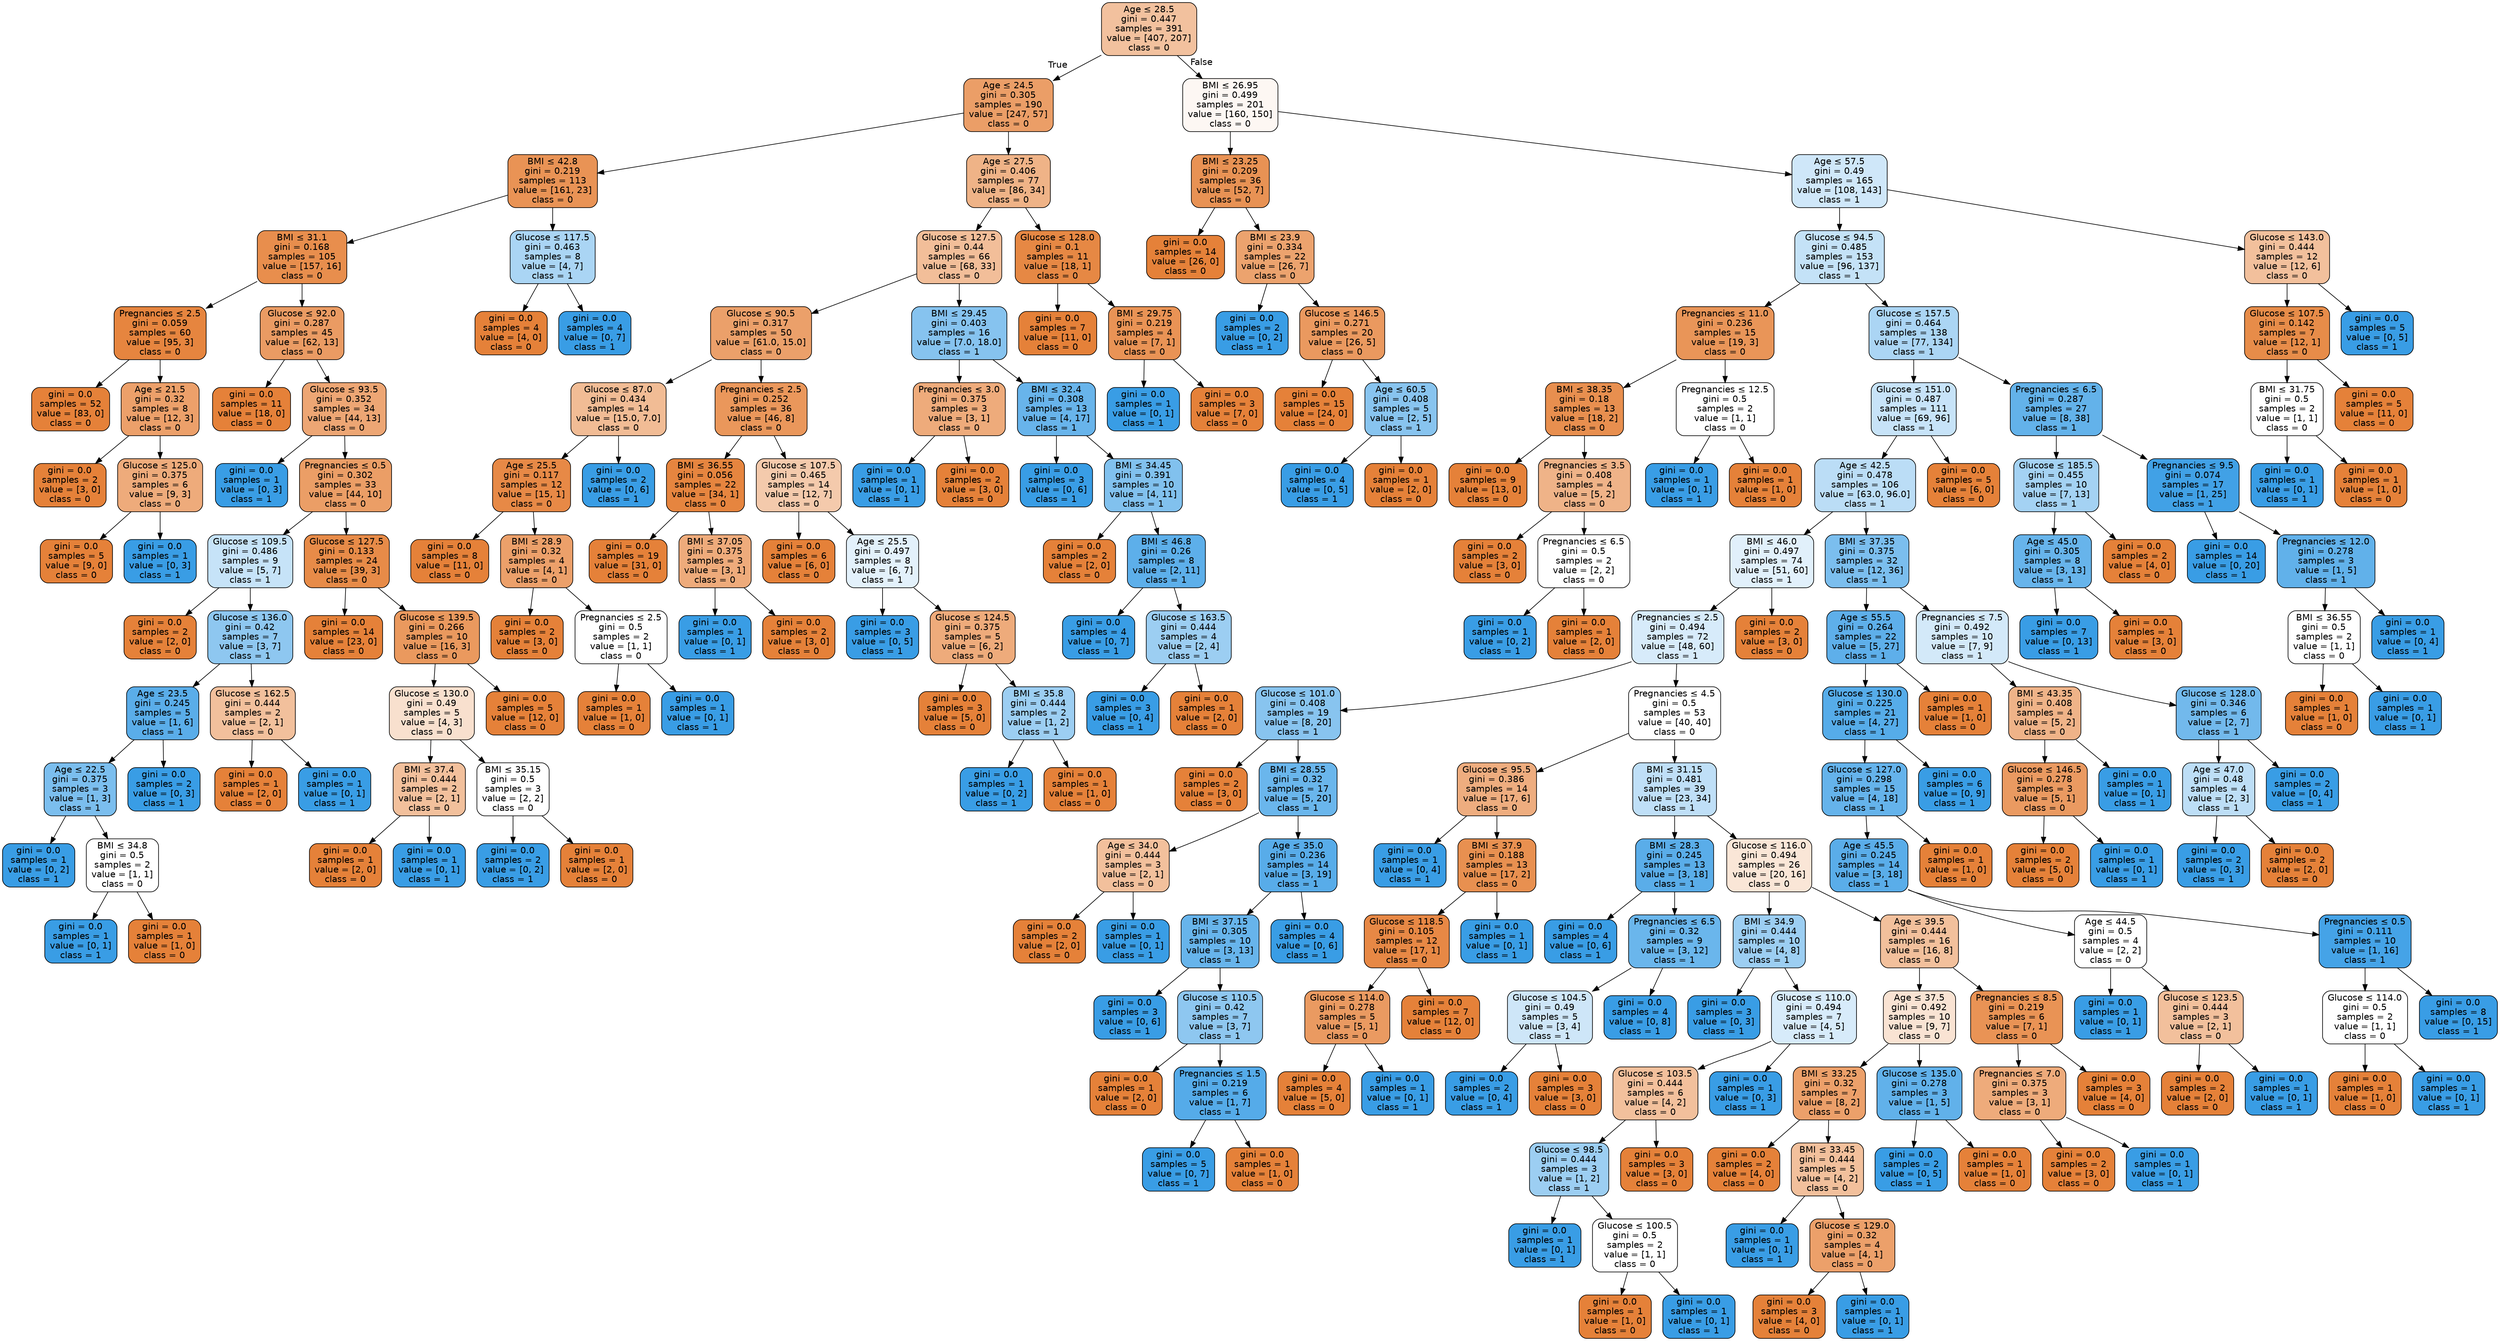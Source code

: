 digraph Tree {
node [shape=box, style="filled, rounded", color="black", fontname="helvetica"] ;
edge [fontname="helvetica"] ;
0 [label=<Age &le; 28.5<br/>gini = 0.447<br/>samples = 391<br/>value = [407, 207]<br/>class = 0>, fillcolor="#f2c19e"] ;
1 [label=<Age &le; 24.5<br/>gini = 0.305<br/>samples = 190<br/>value = [247, 57]<br/>class = 0>, fillcolor="#eb9e67"] ;
0 -> 1 [labeldistance=2.5, labelangle=45, headlabel="True"] ;
2 [label=<BMI &le; 42.8<br/>gini = 0.219<br/>samples = 113<br/>value = [161, 23]<br/>class = 0>, fillcolor="#e99355"] ;
1 -> 2 ;
3 [label=<BMI &le; 31.1<br/>gini = 0.168<br/>samples = 105<br/>value = [157, 16]<br/>class = 0>, fillcolor="#e88e4d"] ;
2 -> 3 ;
4 [label=<Pregnancies &le; 2.5<br/>gini = 0.059<br/>samples = 60<br/>value = [95, 3]<br/>class = 0>, fillcolor="#e6853f"] ;
3 -> 4 ;
5 [label=<gini = 0.0<br/>samples = 52<br/>value = [83, 0]<br/>class = 0>, fillcolor="#e58139"] ;
4 -> 5 ;
6 [label=<Age &le; 21.5<br/>gini = 0.32<br/>samples = 8<br/>value = [12, 3]<br/>class = 0>, fillcolor="#eca06a"] ;
4 -> 6 ;
7 [label=<gini = 0.0<br/>samples = 2<br/>value = [3, 0]<br/>class = 0>, fillcolor="#e58139"] ;
6 -> 7 ;
8 [label=<Glucose &le; 125.0<br/>gini = 0.375<br/>samples = 6<br/>value = [9, 3]<br/>class = 0>, fillcolor="#eeab7b"] ;
6 -> 8 ;
9 [label=<gini = 0.0<br/>samples = 5<br/>value = [9, 0]<br/>class = 0>, fillcolor="#e58139"] ;
8 -> 9 ;
10 [label=<gini = 0.0<br/>samples = 1<br/>value = [0, 3]<br/>class = 1>, fillcolor="#399de5"] ;
8 -> 10 ;
11 [label=<Glucose &le; 92.0<br/>gini = 0.287<br/>samples = 45<br/>value = [62, 13]<br/>class = 0>, fillcolor="#ea9b63"] ;
3 -> 11 ;
12 [label=<gini = 0.0<br/>samples = 11<br/>value = [18, 0]<br/>class = 0>, fillcolor="#e58139"] ;
11 -> 12 ;
13 [label=<Glucose &le; 93.5<br/>gini = 0.352<br/>samples = 34<br/>value = [44, 13]<br/>class = 0>, fillcolor="#eda674"] ;
11 -> 13 ;
14 [label=<gini = 0.0<br/>samples = 1<br/>value = [0, 3]<br/>class = 1>, fillcolor="#399de5"] ;
13 -> 14 ;
15 [label=<Pregnancies &le; 0.5<br/>gini = 0.302<br/>samples = 33<br/>value = [44, 10]<br/>class = 0>, fillcolor="#eb9e66"] ;
13 -> 15 ;
16 [label=<Glucose &le; 109.5<br/>gini = 0.486<br/>samples = 9<br/>value = [5, 7]<br/>class = 1>, fillcolor="#c6e3f8"] ;
15 -> 16 ;
17 [label=<gini = 0.0<br/>samples = 2<br/>value = [2, 0]<br/>class = 0>, fillcolor="#e58139"] ;
16 -> 17 ;
18 [label=<Glucose &le; 136.0<br/>gini = 0.42<br/>samples = 7<br/>value = [3, 7]<br/>class = 1>, fillcolor="#8ec7f0"] ;
16 -> 18 ;
19 [label=<Age &le; 23.5<br/>gini = 0.245<br/>samples = 5<br/>value = [1, 6]<br/>class = 1>, fillcolor="#5aade9"] ;
18 -> 19 ;
20 [label=<Age &le; 22.5<br/>gini = 0.375<br/>samples = 3<br/>value = [1, 3]<br/>class = 1>, fillcolor="#7bbeee"] ;
19 -> 20 ;
21 [label=<gini = 0.0<br/>samples = 1<br/>value = [0, 2]<br/>class = 1>, fillcolor="#399de5"] ;
20 -> 21 ;
22 [label=<BMI &le; 34.8<br/>gini = 0.5<br/>samples = 2<br/>value = [1, 1]<br/>class = 0>, fillcolor="#ffffff"] ;
20 -> 22 ;
23 [label=<gini = 0.0<br/>samples = 1<br/>value = [0, 1]<br/>class = 1>, fillcolor="#399de5"] ;
22 -> 23 ;
24 [label=<gini = 0.0<br/>samples = 1<br/>value = [1, 0]<br/>class = 0>, fillcolor="#e58139"] ;
22 -> 24 ;
25 [label=<gini = 0.0<br/>samples = 2<br/>value = [0, 3]<br/>class = 1>, fillcolor="#399de5"] ;
19 -> 25 ;
26 [label=<Glucose &le; 162.5<br/>gini = 0.444<br/>samples = 2<br/>value = [2, 1]<br/>class = 0>, fillcolor="#f2c09c"] ;
18 -> 26 ;
27 [label=<gini = 0.0<br/>samples = 1<br/>value = [2, 0]<br/>class = 0>, fillcolor="#e58139"] ;
26 -> 27 ;
28 [label=<gini = 0.0<br/>samples = 1<br/>value = [0, 1]<br/>class = 1>, fillcolor="#399de5"] ;
26 -> 28 ;
29 [label=<Glucose &le; 127.5<br/>gini = 0.133<br/>samples = 24<br/>value = [39, 3]<br/>class = 0>, fillcolor="#e78b48"] ;
15 -> 29 ;
30 [label=<gini = 0.0<br/>samples = 14<br/>value = [23, 0]<br/>class = 0>, fillcolor="#e58139"] ;
29 -> 30 ;
31 [label=<Glucose &le; 139.5<br/>gini = 0.266<br/>samples = 10<br/>value = [16, 3]<br/>class = 0>, fillcolor="#ea995e"] ;
29 -> 31 ;
32 [label=<Glucose &le; 130.0<br/>gini = 0.49<br/>samples = 5<br/>value = [4, 3]<br/>class = 0>, fillcolor="#f8e0ce"] ;
31 -> 32 ;
33 [label=<BMI &le; 37.4<br/>gini = 0.444<br/>samples = 2<br/>value = [2, 1]<br/>class = 0>, fillcolor="#f2c09c"] ;
32 -> 33 ;
34 [label=<gini = 0.0<br/>samples = 1<br/>value = [2, 0]<br/>class = 0>, fillcolor="#e58139"] ;
33 -> 34 ;
35 [label=<gini = 0.0<br/>samples = 1<br/>value = [0, 1]<br/>class = 1>, fillcolor="#399de5"] ;
33 -> 35 ;
36 [label=<BMI &le; 35.15<br/>gini = 0.5<br/>samples = 3<br/>value = [2, 2]<br/>class = 0>, fillcolor="#ffffff"] ;
32 -> 36 ;
37 [label=<gini = 0.0<br/>samples = 2<br/>value = [0, 2]<br/>class = 1>, fillcolor="#399de5"] ;
36 -> 37 ;
38 [label=<gini = 0.0<br/>samples = 1<br/>value = [2, 0]<br/>class = 0>, fillcolor="#e58139"] ;
36 -> 38 ;
39 [label=<gini = 0.0<br/>samples = 5<br/>value = [12, 0]<br/>class = 0>, fillcolor="#e58139"] ;
31 -> 39 ;
40 [label=<Glucose &le; 117.5<br/>gini = 0.463<br/>samples = 8<br/>value = [4, 7]<br/>class = 1>, fillcolor="#aad5f4"] ;
2 -> 40 ;
41 [label=<gini = 0.0<br/>samples = 4<br/>value = [4, 0]<br/>class = 0>, fillcolor="#e58139"] ;
40 -> 41 ;
42 [label=<gini = 0.0<br/>samples = 4<br/>value = [0, 7]<br/>class = 1>, fillcolor="#399de5"] ;
40 -> 42 ;
43 [label=<Age &le; 27.5<br/>gini = 0.406<br/>samples = 77<br/>value = [86, 34]<br/>class = 0>, fillcolor="#efb387"] ;
1 -> 43 ;
44 [label=<Glucose &le; 127.5<br/>gini = 0.44<br/>samples = 66<br/>value = [68, 33]<br/>class = 0>, fillcolor="#f2be99"] ;
43 -> 44 ;
45 [label=<Glucose &le; 90.5<br/>gini = 0.317<br/>samples = 50<br/>value = [61.0, 15.0]<br/>class = 0>, fillcolor="#eba06a"] ;
44 -> 45 ;
46 [label=<Glucose &le; 87.0<br/>gini = 0.434<br/>samples = 14<br/>value = [15.0, 7.0]<br/>class = 0>, fillcolor="#f1bc95"] ;
45 -> 46 ;
47 [label=<Age &le; 25.5<br/>gini = 0.117<br/>samples = 12<br/>value = [15, 1]<br/>class = 0>, fillcolor="#e78946"] ;
46 -> 47 ;
48 [label=<gini = 0.0<br/>samples = 8<br/>value = [11, 0]<br/>class = 0>, fillcolor="#e58139"] ;
47 -> 48 ;
49 [label=<BMI &le; 28.9<br/>gini = 0.32<br/>samples = 4<br/>value = [4, 1]<br/>class = 0>, fillcolor="#eca06a"] ;
47 -> 49 ;
50 [label=<gini = 0.0<br/>samples = 2<br/>value = [3, 0]<br/>class = 0>, fillcolor="#e58139"] ;
49 -> 50 ;
51 [label=<Pregnancies &le; 2.5<br/>gini = 0.5<br/>samples = 2<br/>value = [1, 1]<br/>class = 0>, fillcolor="#ffffff"] ;
49 -> 51 ;
52 [label=<gini = 0.0<br/>samples = 1<br/>value = [1, 0]<br/>class = 0>, fillcolor="#e58139"] ;
51 -> 52 ;
53 [label=<gini = 0.0<br/>samples = 1<br/>value = [0, 1]<br/>class = 1>, fillcolor="#399de5"] ;
51 -> 53 ;
54 [label=<gini = 0.0<br/>samples = 2<br/>value = [0, 6]<br/>class = 1>, fillcolor="#399de5"] ;
46 -> 54 ;
55 [label=<Pregnancies &le; 2.5<br/>gini = 0.252<br/>samples = 36<br/>value = [46, 8]<br/>class = 0>, fillcolor="#ea975b"] ;
45 -> 55 ;
56 [label=<BMI &le; 36.55<br/>gini = 0.056<br/>samples = 22<br/>value = [34, 1]<br/>class = 0>, fillcolor="#e6853f"] ;
55 -> 56 ;
57 [label=<gini = 0.0<br/>samples = 19<br/>value = [31, 0]<br/>class = 0>, fillcolor="#e58139"] ;
56 -> 57 ;
58 [label=<BMI &le; 37.05<br/>gini = 0.375<br/>samples = 3<br/>value = [3, 1]<br/>class = 0>, fillcolor="#eeab7b"] ;
56 -> 58 ;
59 [label=<gini = 0.0<br/>samples = 1<br/>value = [0, 1]<br/>class = 1>, fillcolor="#399de5"] ;
58 -> 59 ;
60 [label=<gini = 0.0<br/>samples = 2<br/>value = [3, 0]<br/>class = 0>, fillcolor="#e58139"] ;
58 -> 60 ;
61 [label=<Glucose &le; 107.5<br/>gini = 0.465<br/>samples = 14<br/>value = [12, 7]<br/>class = 0>, fillcolor="#f4caac"] ;
55 -> 61 ;
62 [label=<gini = 0.0<br/>samples = 6<br/>value = [6, 0]<br/>class = 0>, fillcolor="#e58139"] ;
61 -> 62 ;
63 [label=<Age &le; 25.5<br/>gini = 0.497<br/>samples = 8<br/>value = [6, 7]<br/>class = 1>, fillcolor="#e3f1fb"] ;
61 -> 63 ;
64 [label=<gini = 0.0<br/>samples = 3<br/>value = [0, 5]<br/>class = 1>, fillcolor="#399de5"] ;
63 -> 64 ;
65 [label=<Glucose &le; 124.5<br/>gini = 0.375<br/>samples = 5<br/>value = [6, 2]<br/>class = 0>, fillcolor="#eeab7b"] ;
63 -> 65 ;
66 [label=<gini = 0.0<br/>samples = 3<br/>value = [5, 0]<br/>class = 0>, fillcolor="#e58139"] ;
65 -> 66 ;
67 [label=<BMI &le; 35.8<br/>gini = 0.444<br/>samples = 2<br/>value = [1, 2]<br/>class = 1>, fillcolor="#9ccef2"] ;
65 -> 67 ;
68 [label=<gini = 0.0<br/>samples = 1<br/>value = [0, 2]<br/>class = 1>, fillcolor="#399de5"] ;
67 -> 68 ;
69 [label=<gini = 0.0<br/>samples = 1<br/>value = [1, 0]<br/>class = 0>, fillcolor="#e58139"] ;
67 -> 69 ;
70 [label=<BMI &le; 29.45<br/>gini = 0.403<br/>samples = 16<br/>value = [7.0, 18.0]<br/>class = 1>, fillcolor="#86c3ef"] ;
44 -> 70 ;
71 [label=<Pregnancies &le; 3.0<br/>gini = 0.375<br/>samples = 3<br/>value = [3, 1]<br/>class = 0>, fillcolor="#eeab7b"] ;
70 -> 71 ;
72 [label=<gini = 0.0<br/>samples = 1<br/>value = [0, 1]<br/>class = 1>, fillcolor="#399de5"] ;
71 -> 72 ;
73 [label=<gini = 0.0<br/>samples = 2<br/>value = [3, 0]<br/>class = 0>, fillcolor="#e58139"] ;
71 -> 73 ;
74 [label=<BMI &le; 32.4<br/>gini = 0.308<br/>samples = 13<br/>value = [4, 17]<br/>class = 1>, fillcolor="#68b4eb"] ;
70 -> 74 ;
75 [label=<gini = 0.0<br/>samples = 3<br/>value = [0, 6]<br/>class = 1>, fillcolor="#399de5"] ;
74 -> 75 ;
76 [label=<BMI &le; 34.45<br/>gini = 0.391<br/>samples = 10<br/>value = [4, 11]<br/>class = 1>, fillcolor="#81c1ee"] ;
74 -> 76 ;
77 [label=<gini = 0.0<br/>samples = 2<br/>value = [2, 0]<br/>class = 0>, fillcolor="#e58139"] ;
76 -> 77 ;
78 [label=<BMI &le; 46.8<br/>gini = 0.26<br/>samples = 8<br/>value = [2, 11]<br/>class = 1>, fillcolor="#5dafea"] ;
76 -> 78 ;
79 [label=<gini = 0.0<br/>samples = 4<br/>value = [0, 7]<br/>class = 1>, fillcolor="#399de5"] ;
78 -> 79 ;
80 [label=<Glucose &le; 163.5<br/>gini = 0.444<br/>samples = 4<br/>value = [2, 4]<br/>class = 1>, fillcolor="#9ccef2"] ;
78 -> 80 ;
81 [label=<gini = 0.0<br/>samples = 3<br/>value = [0, 4]<br/>class = 1>, fillcolor="#399de5"] ;
80 -> 81 ;
82 [label=<gini = 0.0<br/>samples = 1<br/>value = [2, 0]<br/>class = 0>, fillcolor="#e58139"] ;
80 -> 82 ;
83 [label=<Glucose &le; 128.0<br/>gini = 0.1<br/>samples = 11<br/>value = [18, 1]<br/>class = 0>, fillcolor="#e68844"] ;
43 -> 83 ;
84 [label=<gini = 0.0<br/>samples = 7<br/>value = [11, 0]<br/>class = 0>, fillcolor="#e58139"] ;
83 -> 84 ;
85 [label=<BMI &le; 29.75<br/>gini = 0.219<br/>samples = 4<br/>value = [7, 1]<br/>class = 0>, fillcolor="#e99355"] ;
83 -> 85 ;
86 [label=<gini = 0.0<br/>samples = 1<br/>value = [0, 1]<br/>class = 1>, fillcolor="#399de5"] ;
85 -> 86 ;
87 [label=<gini = 0.0<br/>samples = 3<br/>value = [7, 0]<br/>class = 0>, fillcolor="#e58139"] ;
85 -> 87 ;
88 [label=<BMI &le; 26.95<br/>gini = 0.499<br/>samples = 201<br/>value = [160, 150]<br/>class = 0>, fillcolor="#fdf7f3"] ;
0 -> 88 [labeldistance=2.5, labelangle=-45, headlabel="False"] ;
89 [label=<BMI &le; 23.25<br/>gini = 0.209<br/>samples = 36<br/>value = [52, 7]<br/>class = 0>, fillcolor="#e89254"] ;
88 -> 89 ;
90 [label=<gini = 0.0<br/>samples = 14<br/>value = [26, 0]<br/>class = 0>, fillcolor="#e58139"] ;
89 -> 90 ;
91 [label=<BMI &le; 23.9<br/>gini = 0.334<br/>samples = 22<br/>value = [26, 7]<br/>class = 0>, fillcolor="#eca36e"] ;
89 -> 91 ;
92 [label=<gini = 0.0<br/>samples = 2<br/>value = [0, 2]<br/>class = 1>, fillcolor="#399de5"] ;
91 -> 92 ;
93 [label=<Glucose &le; 146.5<br/>gini = 0.271<br/>samples = 20<br/>value = [26, 5]<br/>class = 0>, fillcolor="#ea995f"] ;
91 -> 93 ;
94 [label=<gini = 0.0<br/>samples = 15<br/>value = [24, 0]<br/>class = 0>, fillcolor="#e58139"] ;
93 -> 94 ;
95 [label=<Age &le; 60.5<br/>gini = 0.408<br/>samples = 5<br/>value = [2, 5]<br/>class = 1>, fillcolor="#88c4ef"] ;
93 -> 95 ;
96 [label=<gini = 0.0<br/>samples = 4<br/>value = [0, 5]<br/>class = 1>, fillcolor="#399de5"] ;
95 -> 96 ;
97 [label=<gini = 0.0<br/>samples = 1<br/>value = [2, 0]<br/>class = 0>, fillcolor="#e58139"] ;
95 -> 97 ;
98 [label=<Age &le; 57.5<br/>gini = 0.49<br/>samples = 165<br/>value = [108, 143]<br/>class = 1>, fillcolor="#cfe7f9"] ;
88 -> 98 ;
99 [label=<Glucose &le; 94.5<br/>gini = 0.485<br/>samples = 153<br/>value = [96, 137]<br/>class = 1>, fillcolor="#c4e2f7"] ;
98 -> 99 ;
100 [label=<Pregnancies &le; 11.0<br/>gini = 0.236<br/>samples = 15<br/>value = [19, 3]<br/>class = 0>, fillcolor="#e99558"] ;
99 -> 100 ;
101 [label=<BMI &le; 38.35<br/>gini = 0.18<br/>samples = 13<br/>value = [18, 2]<br/>class = 0>, fillcolor="#e88f4f"] ;
100 -> 101 ;
102 [label=<gini = 0.0<br/>samples = 9<br/>value = [13, 0]<br/>class = 0>, fillcolor="#e58139"] ;
101 -> 102 ;
103 [label=<Pregnancies &le; 3.5<br/>gini = 0.408<br/>samples = 4<br/>value = [5, 2]<br/>class = 0>, fillcolor="#efb388"] ;
101 -> 103 ;
104 [label=<gini = 0.0<br/>samples = 2<br/>value = [3, 0]<br/>class = 0>, fillcolor="#e58139"] ;
103 -> 104 ;
105 [label=<Pregnancies &le; 6.5<br/>gini = 0.5<br/>samples = 2<br/>value = [2, 2]<br/>class = 0>, fillcolor="#ffffff"] ;
103 -> 105 ;
106 [label=<gini = 0.0<br/>samples = 1<br/>value = [0, 2]<br/>class = 1>, fillcolor="#399de5"] ;
105 -> 106 ;
107 [label=<gini = 0.0<br/>samples = 1<br/>value = [2, 0]<br/>class = 0>, fillcolor="#e58139"] ;
105 -> 107 ;
108 [label=<Pregnancies &le; 12.5<br/>gini = 0.5<br/>samples = 2<br/>value = [1, 1]<br/>class = 0>, fillcolor="#ffffff"] ;
100 -> 108 ;
109 [label=<gini = 0.0<br/>samples = 1<br/>value = [0, 1]<br/>class = 1>, fillcolor="#399de5"] ;
108 -> 109 ;
110 [label=<gini = 0.0<br/>samples = 1<br/>value = [1, 0]<br/>class = 0>, fillcolor="#e58139"] ;
108 -> 110 ;
111 [label=<Glucose &le; 157.5<br/>gini = 0.464<br/>samples = 138<br/>value = [77, 134]<br/>class = 1>, fillcolor="#abd5f4"] ;
99 -> 111 ;
112 [label=<Glucose &le; 151.0<br/>gini = 0.487<br/>samples = 111<br/>value = [69, 96]<br/>class = 1>, fillcolor="#c7e3f8"] ;
111 -> 112 ;
113 [label=<Age &le; 42.5<br/>gini = 0.478<br/>samples = 106<br/>value = [63.0, 96.0]<br/>class = 1>, fillcolor="#bbddf6"] ;
112 -> 113 ;
114 [label=<BMI &le; 46.0<br/>gini = 0.497<br/>samples = 74<br/>value = [51, 60]<br/>class = 1>, fillcolor="#e1f0fb"] ;
113 -> 114 ;
115 [label=<Pregnancies &le; 2.5<br/>gini = 0.494<br/>samples = 72<br/>value = [48, 60]<br/>class = 1>, fillcolor="#d7ebfa"] ;
114 -> 115 ;
116 [label=<Glucose &le; 101.0<br/>gini = 0.408<br/>samples = 19<br/>value = [8, 20]<br/>class = 1>, fillcolor="#88c4ef"] ;
115 -> 116 ;
117 [label=<gini = 0.0<br/>samples = 2<br/>value = [3, 0]<br/>class = 0>, fillcolor="#e58139"] ;
116 -> 117 ;
118 [label=<BMI &le; 28.55<br/>gini = 0.32<br/>samples = 17<br/>value = [5, 20]<br/>class = 1>, fillcolor="#6ab6ec"] ;
116 -> 118 ;
119 [label=<Age &le; 34.0<br/>gini = 0.444<br/>samples = 3<br/>value = [2, 1]<br/>class = 0>, fillcolor="#f2c09c"] ;
118 -> 119 ;
120 [label=<gini = 0.0<br/>samples = 2<br/>value = [2, 0]<br/>class = 0>, fillcolor="#e58139"] ;
119 -> 120 ;
121 [label=<gini = 0.0<br/>samples = 1<br/>value = [0, 1]<br/>class = 1>, fillcolor="#399de5"] ;
119 -> 121 ;
122 [label=<Age &le; 35.0<br/>gini = 0.236<br/>samples = 14<br/>value = [3, 19]<br/>class = 1>, fillcolor="#58ace9"] ;
118 -> 122 ;
123 [label=<BMI &le; 37.15<br/>gini = 0.305<br/>samples = 10<br/>value = [3, 13]<br/>class = 1>, fillcolor="#67b4eb"] ;
122 -> 123 ;
124 [label=<gini = 0.0<br/>samples = 3<br/>value = [0, 6]<br/>class = 1>, fillcolor="#399de5"] ;
123 -> 124 ;
125 [label=<Glucose &le; 110.5<br/>gini = 0.42<br/>samples = 7<br/>value = [3, 7]<br/>class = 1>, fillcolor="#8ec7f0"] ;
123 -> 125 ;
126 [label=<gini = 0.0<br/>samples = 1<br/>value = [2, 0]<br/>class = 0>, fillcolor="#e58139"] ;
125 -> 126 ;
127 [label=<Pregnancies &le; 1.5<br/>gini = 0.219<br/>samples = 6<br/>value = [1, 7]<br/>class = 1>, fillcolor="#55abe9"] ;
125 -> 127 ;
128 [label=<gini = 0.0<br/>samples = 5<br/>value = [0, 7]<br/>class = 1>, fillcolor="#399de5"] ;
127 -> 128 ;
129 [label=<gini = 0.0<br/>samples = 1<br/>value = [1, 0]<br/>class = 0>, fillcolor="#e58139"] ;
127 -> 129 ;
130 [label=<gini = 0.0<br/>samples = 4<br/>value = [0, 6]<br/>class = 1>, fillcolor="#399de5"] ;
122 -> 130 ;
131 [label=<Pregnancies &le; 4.5<br/>gini = 0.5<br/>samples = 53<br/>value = [40, 40]<br/>class = 0>, fillcolor="#ffffff"] ;
115 -> 131 ;
132 [label=<Glucose &le; 95.5<br/>gini = 0.386<br/>samples = 14<br/>value = [17, 6]<br/>class = 0>, fillcolor="#eead7f"] ;
131 -> 132 ;
133 [label=<gini = 0.0<br/>samples = 1<br/>value = [0, 4]<br/>class = 1>, fillcolor="#399de5"] ;
132 -> 133 ;
134 [label=<BMI &le; 37.9<br/>gini = 0.188<br/>samples = 13<br/>value = [17, 2]<br/>class = 0>, fillcolor="#e89050"] ;
132 -> 134 ;
135 [label=<Glucose &le; 118.5<br/>gini = 0.105<br/>samples = 12<br/>value = [17, 1]<br/>class = 0>, fillcolor="#e78845"] ;
134 -> 135 ;
136 [label=<Glucose &le; 114.0<br/>gini = 0.278<br/>samples = 5<br/>value = [5, 1]<br/>class = 0>, fillcolor="#ea9a61"] ;
135 -> 136 ;
137 [label=<gini = 0.0<br/>samples = 4<br/>value = [5, 0]<br/>class = 0>, fillcolor="#e58139"] ;
136 -> 137 ;
138 [label=<gini = 0.0<br/>samples = 1<br/>value = [0, 1]<br/>class = 1>, fillcolor="#399de5"] ;
136 -> 138 ;
139 [label=<gini = 0.0<br/>samples = 7<br/>value = [12, 0]<br/>class = 0>, fillcolor="#e58139"] ;
135 -> 139 ;
140 [label=<gini = 0.0<br/>samples = 1<br/>value = [0, 1]<br/>class = 1>, fillcolor="#399de5"] ;
134 -> 140 ;
141 [label=<BMI &le; 31.15<br/>gini = 0.481<br/>samples = 39<br/>value = [23, 34]<br/>class = 1>, fillcolor="#bfdff7"] ;
131 -> 141 ;
142 [label=<BMI &le; 28.3<br/>gini = 0.245<br/>samples = 13<br/>value = [3, 18]<br/>class = 1>, fillcolor="#5aade9"] ;
141 -> 142 ;
143 [label=<gini = 0.0<br/>samples = 4<br/>value = [0, 6]<br/>class = 1>, fillcolor="#399de5"] ;
142 -> 143 ;
144 [label=<Pregnancies &le; 6.5<br/>gini = 0.32<br/>samples = 9<br/>value = [3, 12]<br/>class = 1>, fillcolor="#6ab6ec"] ;
142 -> 144 ;
145 [label=<Glucose &le; 104.5<br/>gini = 0.49<br/>samples = 5<br/>value = [3, 4]<br/>class = 1>, fillcolor="#cee6f8"] ;
144 -> 145 ;
146 [label=<gini = 0.0<br/>samples = 2<br/>value = [0, 4]<br/>class = 1>, fillcolor="#399de5"] ;
145 -> 146 ;
147 [label=<gini = 0.0<br/>samples = 3<br/>value = [3, 0]<br/>class = 0>, fillcolor="#e58139"] ;
145 -> 147 ;
148 [label=<gini = 0.0<br/>samples = 4<br/>value = [0, 8]<br/>class = 1>, fillcolor="#399de5"] ;
144 -> 148 ;
149 [label=<Glucose &le; 116.0<br/>gini = 0.494<br/>samples = 26<br/>value = [20, 16]<br/>class = 0>, fillcolor="#fae6d7"] ;
141 -> 149 ;
150 [label=<BMI &le; 34.9<br/>gini = 0.444<br/>samples = 10<br/>value = [4, 8]<br/>class = 1>, fillcolor="#9ccef2"] ;
149 -> 150 ;
151 [label=<gini = 0.0<br/>samples = 3<br/>value = [0, 3]<br/>class = 1>, fillcolor="#399de5"] ;
150 -> 151 ;
152 [label=<Glucose &le; 110.0<br/>gini = 0.494<br/>samples = 7<br/>value = [4, 5]<br/>class = 1>, fillcolor="#d7ebfa"] ;
150 -> 152 ;
153 [label=<Glucose &le; 103.5<br/>gini = 0.444<br/>samples = 6<br/>value = [4, 2]<br/>class = 0>, fillcolor="#f2c09c"] ;
152 -> 153 ;
154 [label=<Glucose &le; 98.5<br/>gini = 0.444<br/>samples = 3<br/>value = [1, 2]<br/>class = 1>, fillcolor="#9ccef2"] ;
153 -> 154 ;
155 [label=<gini = 0.0<br/>samples = 1<br/>value = [0, 1]<br/>class = 1>, fillcolor="#399de5"] ;
154 -> 155 ;
156 [label=<Glucose &le; 100.5<br/>gini = 0.5<br/>samples = 2<br/>value = [1, 1]<br/>class = 0>, fillcolor="#ffffff"] ;
154 -> 156 ;
157 [label=<gini = 0.0<br/>samples = 1<br/>value = [1, 0]<br/>class = 0>, fillcolor="#e58139"] ;
156 -> 157 ;
158 [label=<gini = 0.0<br/>samples = 1<br/>value = [0, 1]<br/>class = 1>, fillcolor="#399de5"] ;
156 -> 158 ;
159 [label=<gini = 0.0<br/>samples = 3<br/>value = [3, 0]<br/>class = 0>, fillcolor="#e58139"] ;
153 -> 159 ;
160 [label=<gini = 0.0<br/>samples = 1<br/>value = [0, 3]<br/>class = 1>, fillcolor="#399de5"] ;
152 -> 160 ;
161 [label=<Age &le; 39.5<br/>gini = 0.444<br/>samples = 16<br/>value = [16, 8]<br/>class = 0>, fillcolor="#f2c09c"] ;
149 -> 161 ;
162 [label=<Age &le; 37.5<br/>gini = 0.492<br/>samples = 10<br/>value = [9, 7]<br/>class = 0>, fillcolor="#f9e3d3"] ;
161 -> 162 ;
163 [label=<BMI &le; 33.25<br/>gini = 0.32<br/>samples = 7<br/>value = [8, 2]<br/>class = 0>, fillcolor="#eca06a"] ;
162 -> 163 ;
164 [label=<gini = 0.0<br/>samples = 2<br/>value = [4, 0]<br/>class = 0>, fillcolor="#e58139"] ;
163 -> 164 ;
165 [label=<BMI &le; 33.45<br/>gini = 0.444<br/>samples = 5<br/>value = [4, 2]<br/>class = 0>, fillcolor="#f2c09c"] ;
163 -> 165 ;
166 [label=<gini = 0.0<br/>samples = 1<br/>value = [0, 1]<br/>class = 1>, fillcolor="#399de5"] ;
165 -> 166 ;
167 [label=<Glucose &le; 129.0<br/>gini = 0.32<br/>samples = 4<br/>value = [4, 1]<br/>class = 0>, fillcolor="#eca06a"] ;
165 -> 167 ;
168 [label=<gini = 0.0<br/>samples = 3<br/>value = [4, 0]<br/>class = 0>, fillcolor="#e58139"] ;
167 -> 168 ;
169 [label=<gini = 0.0<br/>samples = 1<br/>value = [0, 1]<br/>class = 1>, fillcolor="#399de5"] ;
167 -> 169 ;
170 [label=<Glucose &le; 135.0<br/>gini = 0.278<br/>samples = 3<br/>value = [1, 5]<br/>class = 1>, fillcolor="#61b1ea"] ;
162 -> 170 ;
171 [label=<gini = 0.0<br/>samples = 2<br/>value = [0, 5]<br/>class = 1>, fillcolor="#399de5"] ;
170 -> 171 ;
172 [label=<gini = 0.0<br/>samples = 1<br/>value = [1, 0]<br/>class = 0>, fillcolor="#e58139"] ;
170 -> 172 ;
173 [label=<Pregnancies &le; 8.5<br/>gini = 0.219<br/>samples = 6<br/>value = [7, 1]<br/>class = 0>, fillcolor="#e99355"] ;
161 -> 173 ;
174 [label=<Pregnancies &le; 7.0<br/>gini = 0.375<br/>samples = 3<br/>value = [3, 1]<br/>class = 0>, fillcolor="#eeab7b"] ;
173 -> 174 ;
175 [label=<gini = 0.0<br/>samples = 2<br/>value = [3, 0]<br/>class = 0>, fillcolor="#e58139"] ;
174 -> 175 ;
176 [label=<gini = 0.0<br/>samples = 1<br/>value = [0, 1]<br/>class = 1>, fillcolor="#399de5"] ;
174 -> 176 ;
177 [label=<gini = 0.0<br/>samples = 3<br/>value = [4, 0]<br/>class = 0>, fillcolor="#e58139"] ;
173 -> 177 ;
178 [label=<gini = 0.0<br/>samples = 2<br/>value = [3, 0]<br/>class = 0>, fillcolor="#e58139"] ;
114 -> 178 ;
179 [label=<BMI &le; 37.35<br/>gini = 0.375<br/>samples = 32<br/>value = [12, 36]<br/>class = 1>, fillcolor="#7bbeee"] ;
113 -> 179 ;
180 [label=<Age &le; 55.5<br/>gini = 0.264<br/>samples = 22<br/>value = [5, 27]<br/>class = 1>, fillcolor="#5eafea"] ;
179 -> 180 ;
181 [label=<Glucose &le; 130.0<br/>gini = 0.225<br/>samples = 21<br/>value = [4, 27]<br/>class = 1>, fillcolor="#56ace9"] ;
180 -> 181 ;
182 [label=<Glucose &le; 127.0<br/>gini = 0.298<br/>samples = 15<br/>value = [4, 18]<br/>class = 1>, fillcolor="#65b3eb"] ;
181 -> 182 ;
183 [label=<Age &le; 45.5<br/>gini = 0.245<br/>samples = 14<br/>value = [3, 18]<br/>class = 1>, fillcolor="#5aade9"] ;
182 -> 183 ;
184 [label=<Age &le; 44.5<br/>gini = 0.5<br/>samples = 4<br/>value = [2, 2]<br/>class = 0>, fillcolor="#ffffff"] ;
183 -> 184 ;
185 [label=<gini = 0.0<br/>samples = 1<br/>value = [0, 1]<br/>class = 1>, fillcolor="#399de5"] ;
184 -> 185 ;
186 [label=<Glucose &le; 123.5<br/>gini = 0.444<br/>samples = 3<br/>value = [2, 1]<br/>class = 0>, fillcolor="#f2c09c"] ;
184 -> 186 ;
187 [label=<gini = 0.0<br/>samples = 2<br/>value = [2, 0]<br/>class = 0>, fillcolor="#e58139"] ;
186 -> 187 ;
188 [label=<gini = 0.0<br/>samples = 1<br/>value = [0, 1]<br/>class = 1>, fillcolor="#399de5"] ;
186 -> 188 ;
189 [label=<Pregnancies &le; 0.5<br/>gini = 0.111<br/>samples = 10<br/>value = [1, 16]<br/>class = 1>, fillcolor="#45a3e7"] ;
183 -> 189 ;
190 [label=<Glucose &le; 114.0<br/>gini = 0.5<br/>samples = 2<br/>value = [1, 1]<br/>class = 0>, fillcolor="#ffffff"] ;
189 -> 190 ;
191 [label=<gini = 0.0<br/>samples = 1<br/>value = [1, 0]<br/>class = 0>, fillcolor="#e58139"] ;
190 -> 191 ;
192 [label=<gini = 0.0<br/>samples = 1<br/>value = [0, 1]<br/>class = 1>, fillcolor="#399de5"] ;
190 -> 192 ;
193 [label=<gini = 0.0<br/>samples = 8<br/>value = [0, 15]<br/>class = 1>, fillcolor="#399de5"] ;
189 -> 193 ;
194 [label=<gini = 0.0<br/>samples = 1<br/>value = [1, 0]<br/>class = 0>, fillcolor="#e58139"] ;
182 -> 194 ;
195 [label=<gini = 0.0<br/>samples = 6<br/>value = [0, 9]<br/>class = 1>, fillcolor="#399de5"] ;
181 -> 195 ;
196 [label=<gini = 0.0<br/>samples = 1<br/>value = [1, 0]<br/>class = 0>, fillcolor="#e58139"] ;
180 -> 196 ;
197 [label=<Pregnancies &le; 7.5<br/>gini = 0.492<br/>samples = 10<br/>value = [7, 9]<br/>class = 1>, fillcolor="#d3e9f9"] ;
179 -> 197 ;
198 [label=<BMI &le; 43.35<br/>gini = 0.408<br/>samples = 4<br/>value = [5, 2]<br/>class = 0>, fillcolor="#efb388"] ;
197 -> 198 ;
199 [label=<Glucose &le; 146.5<br/>gini = 0.278<br/>samples = 3<br/>value = [5, 1]<br/>class = 0>, fillcolor="#ea9a61"] ;
198 -> 199 ;
200 [label=<gini = 0.0<br/>samples = 2<br/>value = [5, 0]<br/>class = 0>, fillcolor="#e58139"] ;
199 -> 200 ;
201 [label=<gini = 0.0<br/>samples = 1<br/>value = [0, 1]<br/>class = 1>, fillcolor="#399de5"] ;
199 -> 201 ;
202 [label=<gini = 0.0<br/>samples = 1<br/>value = [0, 1]<br/>class = 1>, fillcolor="#399de5"] ;
198 -> 202 ;
203 [label=<Glucose &le; 128.0<br/>gini = 0.346<br/>samples = 6<br/>value = [2, 7]<br/>class = 1>, fillcolor="#72b9ec"] ;
197 -> 203 ;
204 [label=<Age &le; 47.0<br/>gini = 0.48<br/>samples = 4<br/>value = [2, 3]<br/>class = 1>, fillcolor="#bddef6"] ;
203 -> 204 ;
205 [label=<gini = 0.0<br/>samples = 2<br/>value = [0, 3]<br/>class = 1>, fillcolor="#399de5"] ;
204 -> 205 ;
206 [label=<gini = 0.0<br/>samples = 2<br/>value = [2, 0]<br/>class = 0>, fillcolor="#e58139"] ;
204 -> 206 ;
207 [label=<gini = 0.0<br/>samples = 2<br/>value = [0, 4]<br/>class = 1>, fillcolor="#399de5"] ;
203 -> 207 ;
208 [label=<gini = 0.0<br/>samples = 5<br/>value = [6, 0]<br/>class = 0>, fillcolor="#e58139"] ;
112 -> 208 ;
209 [label=<Pregnancies &le; 6.5<br/>gini = 0.287<br/>samples = 27<br/>value = [8, 38]<br/>class = 1>, fillcolor="#63b2ea"] ;
111 -> 209 ;
210 [label=<Glucose &le; 185.5<br/>gini = 0.455<br/>samples = 10<br/>value = [7, 13]<br/>class = 1>, fillcolor="#a4d2f3"] ;
209 -> 210 ;
211 [label=<Age &le; 45.0<br/>gini = 0.305<br/>samples = 8<br/>value = [3, 13]<br/>class = 1>, fillcolor="#67b4eb"] ;
210 -> 211 ;
212 [label=<gini = 0.0<br/>samples = 7<br/>value = [0, 13]<br/>class = 1>, fillcolor="#399de5"] ;
211 -> 212 ;
213 [label=<gini = 0.0<br/>samples = 1<br/>value = [3, 0]<br/>class = 0>, fillcolor="#e58139"] ;
211 -> 213 ;
214 [label=<gini = 0.0<br/>samples = 2<br/>value = [4, 0]<br/>class = 0>, fillcolor="#e58139"] ;
210 -> 214 ;
215 [label=<Pregnancies &le; 9.5<br/>gini = 0.074<br/>samples = 17<br/>value = [1, 25]<br/>class = 1>, fillcolor="#41a1e6"] ;
209 -> 215 ;
216 [label=<gini = 0.0<br/>samples = 14<br/>value = [0, 20]<br/>class = 1>, fillcolor="#399de5"] ;
215 -> 216 ;
217 [label=<Pregnancies &le; 12.0<br/>gini = 0.278<br/>samples = 3<br/>value = [1, 5]<br/>class = 1>, fillcolor="#61b1ea"] ;
215 -> 217 ;
218 [label=<BMI &le; 36.55<br/>gini = 0.5<br/>samples = 2<br/>value = [1, 1]<br/>class = 0>, fillcolor="#ffffff"] ;
217 -> 218 ;
219 [label=<gini = 0.0<br/>samples = 1<br/>value = [1, 0]<br/>class = 0>, fillcolor="#e58139"] ;
218 -> 219 ;
220 [label=<gini = 0.0<br/>samples = 1<br/>value = [0, 1]<br/>class = 1>, fillcolor="#399de5"] ;
218 -> 220 ;
221 [label=<gini = 0.0<br/>samples = 1<br/>value = [0, 4]<br/>class = 1>, fillcolor="#399de5"] ;
217 -> 221 ;
222 [label=<Glucose &le; 143.0<br/>gini = 0.444<br/>samples = 12<br/>value = [12, 6]<br/>class = 0>, fillcolor="#f2c09c"] ;
98 -> 222 ;
223 [label=<Glucose &le; 107.5<br/>gini = 0.142<br/>samples = 7<br/>value = [12, 1]<br/>class = 0>, fillcolor="#e78c49"] ;
222 -> 223 ;
224 [label=<BMI &le; 31.75<br/>gini = 0.5<br/>samples = 2<br/>value = [1, 1]<br/>class = 0>, fillcolor="#ffffff"] ;
223 -> 224 ;
225 [label=<gini = 0.0<br/>samples = 1<br/>value = [0, 1]<br/>class = 1>, fillcolor="#399de5"] ;
224 -> 225 ;
226 [label=<gini = 0.0<br/>samples = 1<br/>value = [1, 0]<br/>class = 0>, fillcolor="#e58139"] ;
224 -> 226 ;
227 [label=<gini = 0.0<br/>samples = 5<br/>value = [11, 0]<br/>class = 0>, fillcolor="#e58139"] ;
223 -> 227 ;
228 [label=<gini = 0.0<br/>samples = 5<br/>value = [0, 5]<br/>class = 1>, fillcolor="#399de5"] ;
222 -> 228 ;
}